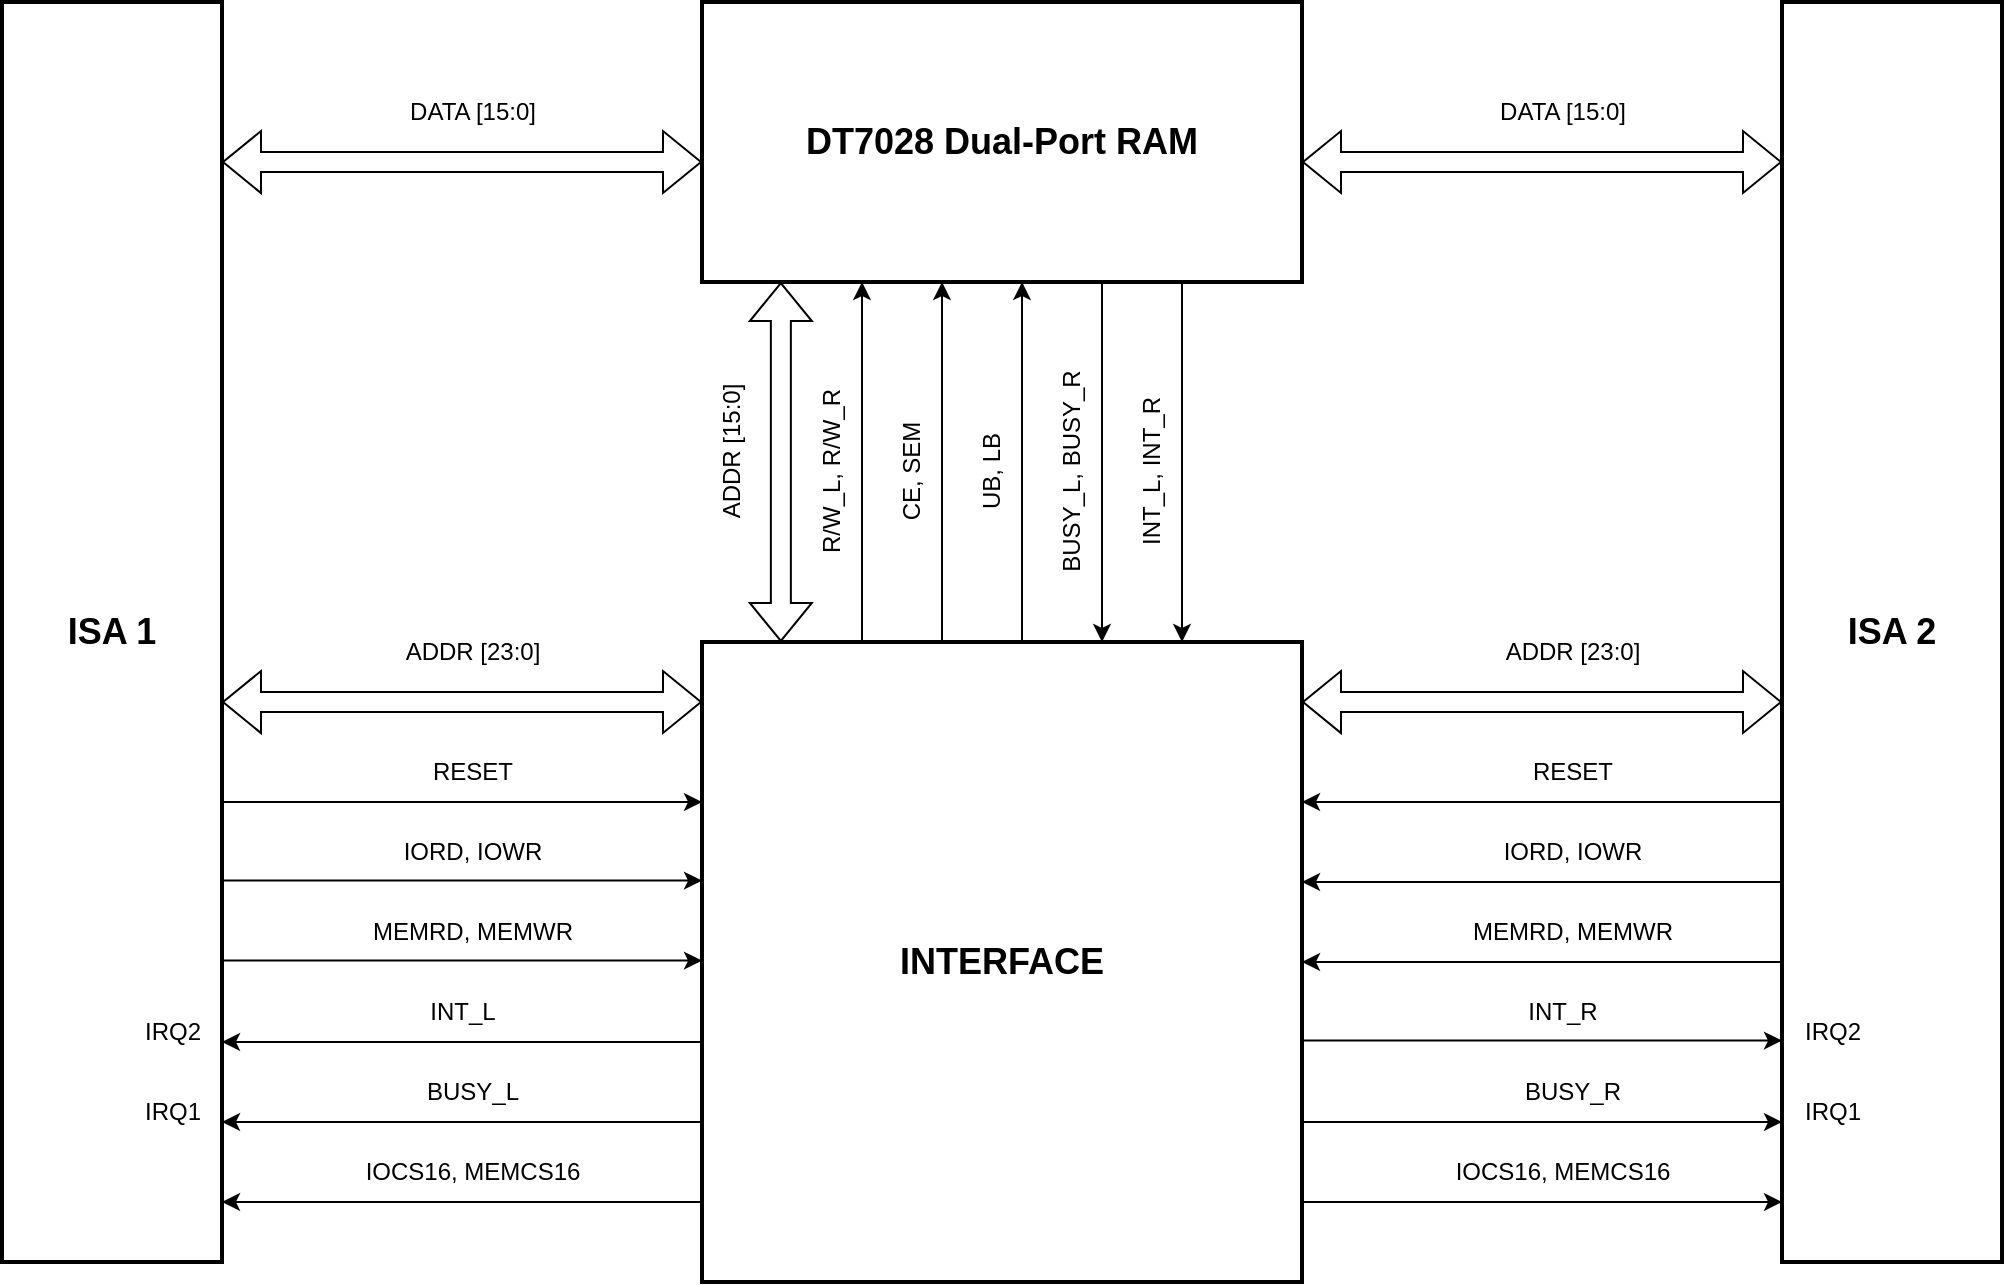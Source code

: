 <mxfile version="24.3.0" type="device">
  <diagram name="Page-1" id="op6DcJwGMtCsl96oWCBC">
    <mxGraphModel dx="989" dy="509" grid="1" gridSize="10" guides="1" tooltips="1" connect="1" arrows="1" fold="1" page="1" pageScale="1" pageWidth="850" pageHeight="1100" math="0" shadow="0">
      <root>
        <mxCell id="0" />
        <mxCell id="1" parent="0" />
        <mxCell id="ldJLbFRqWoYZNivU4PuL-1" value="&lt;font style=&quot;font-size: 18px;&quot;&gt;&lt;b&gt;ISA 1&lt;/b&gt;&lt;/font&gt;" style="rounded=0;whiteSpace=wrap;html=1;strokeWidth=2;" parent="1" vertex="1">
          <mxGeometry x="50" y="80" width="110" height="630" as="geometry" />
        </mxCell>
        <mxCell id="ldJLbFRqWoYZNivU4PuL-2" value="" style="shape=flexArrow;endArrow=classic;startArrow=classic;html=1;rounded=0;entryX=0;entryY=0.214;entryDx=0;entryDy=0;entryPerimeter=0;" parent="1" edge="1">
          <mxGeometry width="100" height="100" relative="1" as="geometry">
            <mxPoint x="160" y="160.04" as="sourcePoint" />
            <mxPoint x="400" y="160.0" as="targetPoint" />
          </mxGeometry>
        </mxCell>
        <mxCell id="ldJLbFRqWoYZNivU4PuL-3" value="&lt;font style=&quot;&quot;&gt;&lt;span style=&quot;font-size: 18px;&quot;&gt;&lt;b&gt;DT7028&amp;nbsp;&lt;/b&gt;&lt;/span&gt;&lt;b style=&quot;font-size: 18px;&quot;&gt;Dual-Port RAM&lt;/b&gt;&lt;/font&gt;" style="rounded=0;whiteSpace=wrap;html=1;strokeWidth=2;" parent="1" vertex="1">
          <mxGeometry x="400" y="80" width="300" height="140" as="geometry" />
        </mxCell>
        <mxCell id="ldJLbFRqWoYZNivU4PuL-7" value="&lt;font style=&quot;font-size: 18px;&quot;&gt;&lt;b&gt;ISA 2&lt;/b&gt;&lt;/font&gt;" style="rounded=0;whiteSpace=wrap;html=1;strokeWidth=2;" parent="1" vertex="1">
          <mxGeometry x="940" y="80" width="110" height="630" as="geometry" />
        </mxCell>
        <mxCell id="ldJLbFRqWoYZNivU4PuL-8" value="&lt;font style=&quot;font-size: 18px;&quot;&gt;&lt;b&gt;INTERFACE&lt;/b&gt;&lt;/font&gt;" style="rounded=0;whiteSpace=wrap;html=1;strokeWidth=2;" parent="1" vertex="1">
          <mxGeometry x="400" y="400" width="300" height="320" as="geometry" />
        </mxCell>
        <mxCell id="ldJLbFRqWoYZNivU4PuL-9" value="DATA [15:0]" style="text;html=1;align=center;verticalAlign=middle;resizable=0;points=[];autosize=1;strokeColor=none;fillColor=none;" parent="1" vertex="1">
          <mxGeometry x="240" y="120" width="90" height="30" as="geometry" />
        </mxCell>
        <mxCell id="ldJLbFRqWoYZNivU4PuL-11" value="DATA [15:0]" style="text;html=1;align=center;verticalAlign=middle;resizable=0;points=[];autosize=1;strokeColor=none;fillColor=none;" parent="1" vertex="1">
          <mxGeometry x="785" y="120" width="90" height="30" as="geometry" />
        </mxCell>
        <mxCell id="ldJLbFRqWoYZNivU4PuL-15" value="ADDR [23:0]" style="text;html=1;align=center;verticalAlign=middle;resizable=0;points=[];autosize=1;strokeColor=none;fillColor=none;" parent="1" vertex="1">
          <mxGeometry x="790" y="390" width="90" height="30" as="geometry" />
        </mxCell>
        <mxCell id="ldJLbFRqWoYZNivU4PuL-20" value="ADDR [15:0]" style="text;html=1;align=center;verticalAlign=middle;resizable=0;points=[];autosize=1;strokeColor=none;fillColor=none;rotation=-90;" parent="1" vertex="1">
          <mxGeometry x="370" y="290" width="90" height="30" as="geometry" />
        </mxCell>
        <mxCell id="ldJLbFRqWoYZNivU4PuL-21" value="R/W_L, R/W_R" style="text;html=1;align=center;verticalAlign=middle;resizable=0;points=[];autosize=1;strokeColor=none;fillColor=none;rotation=-90;" parent="1" vertex="1">
          <mxGeometry x="410" y="300" width="110" height="30" as="geometry" />
        </mxCell>
        <mxCell id="ldJLbFRqWoYZNivU4PuL-23" value="CE, SEM" style="text;html=1;align=center;verticalAlign=middle;resizable=0;points=[];autosize=1;strokeColor=none;fillColor=none;rotation=-90;" parent="1" vertex="1">
          <mxGeometry x="470" y="300" width="70" height="30" as="geometry" />
        </mxCell>
        <mxCell id="ldJLbFRqWoYZNivU4PuL-34" value="BUSY_R" style="text;html=1;align=center;verticalAlign=middle;resizable=0;points=[];autosize=1;strokeColor=none;fillColor=none;" parent="1" vertex="1">
          <mxGeometry x="800" y="610" width="70" height="30" as="geometry" />
        </mxCell>
        <mxCell id="ldJLbFRqWoYZNivU4PuL-36" value="INT_R" style="text;html=1;align=center;verticalAlign=middle;resizable=0;points=[];autosize=1;strokeColor=none;fillColor=none;" parent="1" vertex="1">
          <mxGeometry x="800" y="570" width="60" height="30" as="geometry" />
        </mxCell>
        <mxCell id="ldJLbFRqWoYZNivU4PuL-41" value="IORD, IOWR" style="text;html=1;align=center;verticalAlign=middle;resizable=0;points=[];autosize=1;strokeColor=none;fillColor=none;" parent="1" vertex="1">
          <mxGeometry x="790" y="490" width="90" height="30" as="geometry" />
        </mxCell>
        <mxCell id="ldJLbFRqWoYZNivU4PuL-42" value="MEMRD, MEMWR" style="text;html=1;align=center;verticalAlign=middle;resizable=0;points=[];autosize=1;strokeColor=none;fillColor=none;" parent="1" vertex="1">
          <mxGeometry x="775" y="530" width="120" height="30" as="geometry" />
        </mxCell>
        <mxCell id="ldJLbFRqWoYZNivU4PuL-43" value="RESET" style="text;html=1;align=center;verticalAlign=middle;resizable=0;points=[];autosize=1;strokeColor=none;fillColor=none;" parent="1" vertex="1">
          <mxGeometry x="805" y="450" width="60" height="30" as="geometry" />
        </mxCell>
        <mxCell id="ldJLbFRqWoYZNivU4PuL-44" value="IRQ1" style="text;html=1;align=center;verticalAlign=middle;resizable=0;points=[];autosize=1;strokeColor=none;fillColor=none;" parent="1" vertex="1">
          <mxGeometry x="940" y="620" width="50" height="30" as="geometry" />
        </mxCell>
        <mxCell id="ldJLbFRqWoYZNivU4PuL-45" value="IRQ2" style="text;html=1;align=center;verticalAlign=middle;resizable=0;points=[];autosize=1;strokeColor=none;fillColor=none;" parent="1" vertex="1">
          <mxGeometry x="940" y="580" width="50" height="30" as="geometry" />
        </mxCell>
        <mxCell id="ldJLbFRqWoYZNivU4PuL-46" value="IRQ1" style="text;html=1;align=center;verticalAlign=middle;resizable=0;points=[];autosize=1;strokeColor=none;fillColor=none;" parent="1" vertex="1">
          <mxGeometry x="110" y="620" width="50" height="30" as="geometry" />
        </mxCell>
        <mxCell id="ldJLbFRqWoYZNivU4PuL-47" value="IRQ2" style="text;html=1;align=center;verticalAlign=middle;resizable=0;points=[];autosize=1;strokeColor=none;fillColor=none;" parent="1" vertex="1">
          <mxGeometry x="110" y="580" width="50" height="30" as="geometry" />
        </mxCell>
        <mxCell id="ldJLbFRqWoYZNivU4PuL-50" value="UB, LB" style="text;html=1;align=center;verticalAlign=middle;resizable=0;points=[];autosize=1;strokeColor=none;fillColor=none;rotation=-90;" parent="1" vertex="1">
          <mxGeometry x="515" y="300" width="60" height="30" as="geometry" />
        </mxCell>
        <mxCell id="ldJLbFRqWoYZNivU4PuL-51" value="BUSY_L, BUSY_R" style="text;html=1;align=center;verticalAlign=middle;resizable=0;points=[];autosize=1;strokeColor=none;fillColor=none;rotation=-90;" parent="1" vertex="1">
          <mxGeometry x="525" y="300" width="120" height="30" as="geometry" />
        </mxCell>
        <mxCell id="ldJLbFRqWoYZNivU4PuL-53" value="INT_L, INT_R" style="text;html=1;align=center;verticalAlign=middle;resizable=0;points=[];autosize=1;strokeColor=none;fillColor=none;rotation=-90;" parent="1" vertex="1">
          <mxGeometry x="575" y="300" width="100" height="30" as="geometry" />
        </mxCell>
        <mxCell id="ldJLbFRqWoYZNivU4PuL-56" value="" style="endArrow=none;html=1;rounded=0;startArrow=classic;startFill=1;endFill=0;" parent="1" edge="1">
          <mxGeometry width="50" height="50" relative="1" as="geometry">
            <mxPoint x="940" y="640" as="sourcePoint" />
            <mxPoint x="700" y="640" as="targetPoint" />
          </mxGeometry>
        </mxCell>
        <mxCell id="ldJLbFRqWoYZNivU4PuL-58" value="" style="shape=flexArrow;endArrow=classic;startArrow=classic;html=1;rounded=0;entryX=0;entryY=0.214;entryDx=0;entryDy=0;entryPerimeter=0;" parent="1" edge="1">
          <mxGeometry width="100" height="100" relative="1" as="geometry">
            <mxPoint x="700" y="160" as="sourcePoint" />
            <mxPoint x="940" y="160" as="targetPoint" />
          </mxGeometry>
        </mxCell>
        <mxCell id="ldJLbFRqWoYZNivU4PuL-60" value="ADDR [23:0]" style="text;html=1;align=center;verticalAlign=middle;resizable=0;points=[];autosize=1;strokeColor=none;fillColor=none;" parent="1" vertex="1">
          <mxGeometry x="240" y="390" width="90" height="30" as="geometry" />
        </mxCell>
        <mxCell id="ldJLbFRqWoYZNivU4PuL-61" value="BUSY_L" style="text;html=1;align=center;verticalAlign=middle;resizable=0;points=[];autosize=1;strokeColor=none;fillColor=none;" parent="1" vertex="1">
          <mxGeometry x="250" y="610" width="70" height="30" as="geometry" />
        </mxCell>
        <mxCell id="ldJLbFRqWoYZNivU4PuL-62" value="INT_L" style="text;html=1;align=center;verticalAlign=middle;resizable=0;points=[];autosize=1;strokeColor=none;fillColor=none;" parent="1" vertex="1">
          <mxGeometry x="250" y="570" width="60" height="30" as="geometry" />
        </mxCell>
        <mxCell id="ldJLbFRqWoYZNivU4PuL-67" value="IORD, IOWR" style="text;html=1;align=center;verticalAlign=middle;resizable=0;points=[];autosize=1;strokeColor=none;fillColor=none;" parent="1" vertex="1">
          <mxGeometry x="240" y="490" width="90" height="30" as="geometry" />
        </mxCell>
        <mxCell id="ldJLbFRqWoYZNivU4PuL-68" value="MEMRD, MEMWR" style="text;html=1;align=center;verticalAlign=middle;resizable=0;points=[];autosize=1;strokeColor=none;fillColor=none;" parent="1" vertex="1">
          <mxGeometry x="225" y="530" width="120" height="30" as="geometry" />
        </mxCell>
        <mxCell id="ldJLbFRqWoYZNivU4PuL-69" value="RESET" style="text;html=1;align=center;verticalAlign=middle;resizable=0;points=[];autosize=1;strokeColor=none;fillColor=none;" parent="1" vertex="1">
          <mxGeometry x="255" y="450" width="60" height="30" as="geometry" />
        </mxCell>
        <mxCell id="ldJLbFRqWoYZNivU4PuL-71" value="" style="shape=flexArrow;endArrow=classic;startArrow=classic;html=1;rounded=0;entryX=0;entryY=0.214;entryDx=0;entryDy=0;entryPerimeter=0;" parent="1" edge="1">
          <mxGeometry width="100" height="100" relative="1" as="geometry">
            <mxPoint x="160" y="430.04" as="sourcePoint" />
            <mxPoint x="400" y="430" as="targetPoint" />
          </mxGeometry>
        </mxCell>
        <mxCell id="ldJLbFRqWoYZNivU4PuL-72" value="" style="shape=flexArrow;endArrow=classic;startArrow=classic;html=1;rounded=0;entryX=0;entryY=0.214;entryDx=0;entryDy=0;entryPerimeter=0;" parent="1" edge="1">
          <mxGeometry width="100" height="100" relative="1" as="geometry">
            <mxPoint x="700" y="430.04" as="sourcePoint" />
            <mxPoint x="940" y="430" as="targetPoint" />
          </mxGeometry>
        </mxCell>
        <mxCell id="ldJLbFRqWoYZNivU4PuL-77" value="" style="endArrow=classic;html=1;rounded=0;entryX=0.33;entryY=1.013;entryDx=0;entryDy=0;entryPerimeter=0;endFill=1;startArrow=none;startFill=0;" parent="1" edge="1">
          <mxGeometry width="50" height="50" relative="1" as="geometry">
            <mxPoint x="560" y="400" as="sourcePoint" />
            <mxPoint x="560" y="220" as="targetPoint" />
          </mxGeometry>
        </mxCell>
        <mxCell id="ldJLbFRqWoYZNivU4PuL-79" value="" style="endArrow=none;html=1;rounded=0;startArrow=classic;startFill=1;endFill=0;" parent="1" edge="1">
          <mxGeometry width="50" height="50" relative="1" as="geometry">
            <mxPoint x="940" y="599.31" as="sourcePoint" />
            <mxPoint x="700" y="599.31" as="targetPoint" />
          </mxGeometry>
        </mxCell>
        <mxCell id="ldJLbFRqWoYZNivU4PuL-80" value="" style="endArrow=classic;html=1;rounded=0;startArrow=none;startFill=0;endFill=1;" parent="1" edge="1">
          <mxGeometry width="50" height="50" relative="1" as="geometry">
            <mxPoint x="940" y="560" as="sourcePoint" />
            <mxPoint x="700" y="560" as="targetPoint" />
          </mxGeometry>
        </mxCell>
        <mxCell id="ldJLbFRqWoYZNivU4PuL-81" value="" style="endArrow=classic;html=1;rounded=0;startArrow=none;startFill=0;endFill=1;" parent="1" edge="1">
          <mxGeometry width="50" height="50" relative="1" as="geometry">
            <mxPoint x="940" y="520" as="sourcePoint" />
            <mxPoint x="700" y="520" as="targetPoint" />
          </mxGeometry>
        </mxCell>
        <mxCell id="ldJLbFRqWoYZNivU4PuL-82" value="" style="endArrow=classic;html=1;rounded=0;startArrow=none;startFill=0;endFill=1;" parent="1" edge="1">
          <mxGeometry width="50" height="50" relative="1" as="geometry">
            <mxPoint x="940" y="480" as="sourcePoint" />
            <mxPoint x="700" y="480" as="targetPoint" />
          </mxGeometry>
        </mxCell>
        <mxCell id="ldJLbFRqWoYZNivU4PuL-83" value="" style="endArrow=classic;html=1;rounded=0;startArrow=none;startFill=0;endFill=1;" parent="1" edge="1">
          <mxGeometry width="50" height="50" relative="1" as="geometry">
            <mxPoint x="400" y="640" as="sourcePoint" />
            <mxPoint x="160" y="640" as="targetPoint" />
          </mxGeometry>
        </mxCell>
        <mxCell id="ldJLbFRqWoYZNivU4PuL-84" value="" style="endArrow=classic;html=1;rounded=0;startArrow=none;startFill=0;endFill=1;" parent="1" edge="1">
          <mxGeometry width="50" height="50" relative="1" as="geometry">
            <mxPoint x="400" y="600" as="sourcePoint" />
            <mxPoint x="160" y="600" as="targetPoint" />
          </mxGeometry>
        </mxCell>
        <mxCell id="ldJLbFRqWoYZNivU4PuL-85" value="" style="endArrow=none;html=1;rounded=0;startArrow=classic;startFill=1;endFill=0;" parent="1" edge="1">
          <mxGeometry width="50" height="50" relative="1" as="geometry">
            <mxPoint x="400" y="559.31" as="sourcePoint" />
            <mxPoint x="160" y="559.31" as="targetPoint" />
          </mxGeometry>
        </mxCell>
        <mxCell id="ldJLbFRqWoYZNivU4PuL-86" value="" style="endArrow=none;html=1;rounded=0;startArrow=classic;startFill=1;endFill=0;" parent="1" edge="1">
          <mxGeometry width="50" height="50" relative="1" as="geometry">
            <mxPoint x="400" y="519.31" as="sourcePoint" />
            <mxPoint x="160" y="519.31" as="targetPoint" />
          </mxGeometry>
        </mxCell>
        <mxCell id="ldJLbFRqWoYZNivU4PuL-87" value="" style="endArrow=none;html=1;rounded=0;startArrow=classic;startFill=1;endFill=0;" parent="1" edge="1">
          <mxGeometry width="50" height="50" relative="1" as="geometry">
            <mxPoint x="400" y="480.0" as="sourcePoint" />
            <mxPoint x="160" y="480.0" as="targetPoint" />
          </mxGeometry>
        </mxCell>
        <mxCell id="ldJLbFRqWoYZNivU4PuL-88" value="" style="endArrow=none;html=1;rounded=0;entryX=0.33;entryY=1.013;entryDx=0;entryDy=0;entryPerimeter=0;endFill=0;startArrow=classic;startFill=1;" parent="1" edge="1">
          <mxGeometry width="50" height="50" relative="1" as="geometry">
            <mxPoint x="600" y="400" as="sourcePoint" />
            <mxPoint x="600" y="220" as="targetPoint" />
          </mxGeometry>
        </mxCell>
        <mxCell id="ldJLbFRqWoYZNivU4PuL-89" value="" style="endArrow=none;html=1;rounded=0;entryX=0.33;entryY=1.013;entryDx=0;entryDy=0;entryPerimeter=0;endFill=0;startArrow=classic;startFill=1;" parent="1" edge="1">
          <mxGeometry width="50" height="50" relative="1" as="geometry">
            <mxPoint x="640" y="400" as="sourcePoint" />
            <mxPoint x="640" y="220" as="targetPoint" />
          </mxGeometry>
        </mxCell>
        <mxCell id="ldJLbFRqWoYZNivU4PuL-90" value="" style="endArrow=classic;html=1;rounded=0;entryX=0.33;entryY=1.013;entryDx=0;entryDy=0;entryPerimeter=0;endFill=1;startArrow=none;startFill=0;" parent="1" edge="1">
          <mxGeometry width="50" height="50" relative="1" as="geometry">
            <mxPoint x="520" y="400" as="sourcePoint" />
            <mxPoint x="520" y="220" as="targetPoint" />
          </mxGeometry>
        </mxCell>
        <mxCell id="ldJLbFRqWoYZNivU4PuL-91" value="" style="endArrow=classic;html=1;rounded=0;entryX=0.33;entryY=1.013;entryDx=0;entryDy=0;entryPerimeter=0;endFill=1;startArrow=none;startFill=0;" parent="1" edge="1">
          <mxGeometry width="50" height="50" relative="1" as="geometry">
            <mxPoint x="480" y="400" as="sourcePoint" />
            <mxPoint x="480" y="220" as="targetPoint" />
          </mxGeometry>
        </mxCell>
        <mxCell id="ldJLbFRqWoYZNivU4PuL-92" value="" style="shape=flexArrow;endArrow=classic;startArrow=classic;html=1;rounded=0;" parent="1" edge="1">
          <mxGeometry width="100" height="100" relative="1" as="geometry">
            <mxPoint x="439.43" y="400" as="sourcePoint" />
            <mxPoint x="439.43" y="220" as="targetPoint" />
          </mxGeometry>
        </mxCell>
        <mxCell id="ldJLbFRqWoYZNivU4PuL-93" value="" style="endArrow=classic;html=1;rounded=0;startArrow=none;startFill=0;endFill=1;" parent="1" edge="1">
          <mxGeometry width="50" height="50" relative="1" as="geometry">
            <mxPoint x="400" y="680" as="sourcePoint" />
            <mxPoint x="160" y="680" as="targetPoint" />
          </mxGeometry>
        </mxCell>
        <mxCell id="ldJLbFRqWoYZNivU4PuL-94" value="IOCS16, MEMCS16" style="text;html=1;align=center;verticalAlign=middle;resizable=0;points=[];autosize=1;strokeColor=none;fillColor=none;" parent="1" vertex="1">
          <mxGeometry x="220" y="650" width="130" height="30" as="geometry" />
        </mxCell>
        <mxCell id="ldJLbFRqWoYZNivU4PuL-95" value="" style="endArrow=none;html=1;rounded=0;startArrow=classic;startFill=1;endFill=0;" parent="1" edge="1">
          <mxGeometry width="50" height="50" relative="1" as="geometry">
            <mxPoint x="940" y="680" as="sourcePoint" />
            <mxPoint x="700" y="680" as="targetPoint" />
          </mxGeometry>
        </mxCell>
        <mxCell id="ldJLbFRqWoYZNivU4PuL-96" value="IOCS16, MEMCS16" style="text;html=1;align=center;verticalAlign=middle;resizable=0;points=[];autosize=1;strokeColor=none;fillColor=none;" parent="1" vertex="1">
          <mxGeometry x="765" y="650" width="130" height="30" as="geometry" />
        </mxCell>
      </root>
    </mxGraphModel>
  </diagram>
</mxfile>

